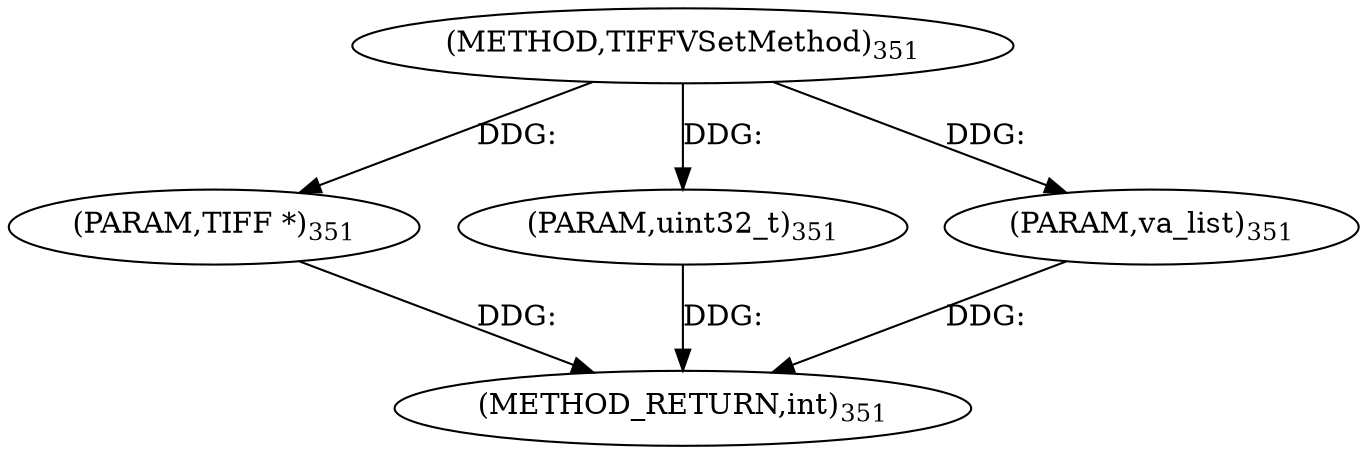 digraph "TIFFVSetMethod" {  
"8471" [label = <(METHOD,TIFFVSetMethod)<SUB>351</SUB>> ]
"8475" [label = <(METHOD_RETURN,int)<SUB>351</SUB>> ]
"8472" [label = <(PARAM,TIFF *)<SUB>351</SUB>> ]
"8473" [label = <(PARAM,uint32_t)<SUB>351</SUB>> ]
"8474" [label = <(PARAM,va_list)<SUB>351</SUB>> ]
  "8472" -> "8475"  [ label = "DDG: "] 
  "8473" -> "8475"  [ label = "DDG: "] 
  "8474" -> "8475"  [ label = "DDG: "] 
  "8471" -> "8472"  [ label = "DDG: "] 
  "8471" -> "8473"  [ label = "DDG: "] 
  "8471" -> "8474"  [ label = "DDG: "] 
}
